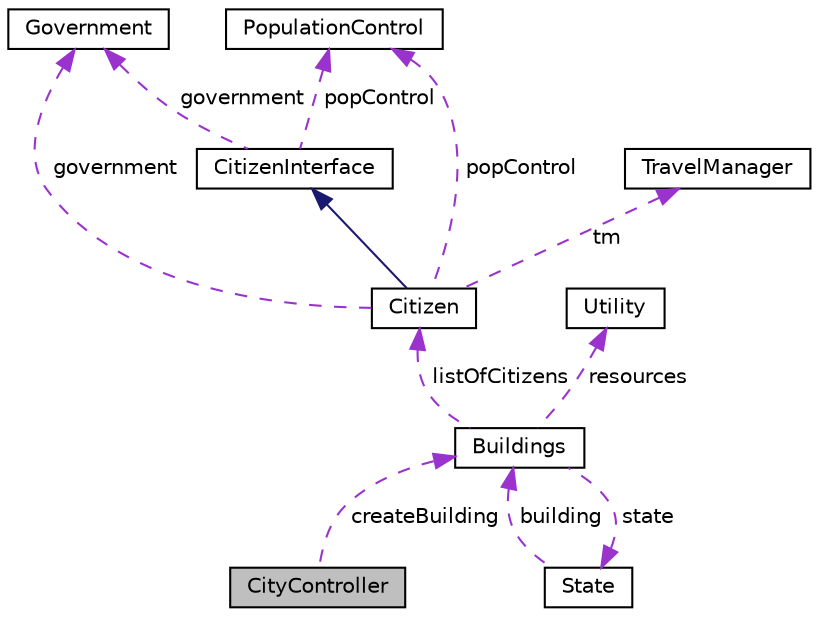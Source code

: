 digraph "CityController"
{
 // LATEX_PDF_SIZE
  edge [fontname="Helvetica",fontsize="10",labelfontname="Helvetica",labelfontsize="10"];
  node [fontname="Helvetica",fontsize="10",shape=record];
  Node1 [label="CityController",height=0.2,width=0.4,color="black", fillcolor="grey75", style="filled", fontcolor="black",tooltip=" "];
  Node2 -> Node1 [dir="back",color="darkorchid3",fontsize="10",style="dashed",label=" createBuilding" ,fontname="Helvetica"];
  Node2 [label="Buildings",height=0.2,width=0.4,color="black", fillcolor="white", style="filled",URL="$classBuildings.html",tooltip="Abstract base class representing a building with basic utilities and resource requirements."];
  Node3 -> Node2 [dir="back",color="darkorchid3",fontsize="10",style="dashed",label=" listOfCitizens" ,fontname="Helvetica"];
  Node3 [label="Citizen",height=0.2,width=0.4,color="black", fillcolor="white", style="filled",URL="$classCitizen.html",tooltip="Represents a citizen in the government system."];
  Node4 -> Node3 [dir="back",color="midnightblue",fontsize="10",style="solid",fontname="Helvetica"];
  Node4 [label="CitizenInterface",height=0.2,width=0.4,color="black", fillcolor="white", style="filled",URL="$classCitizenInterface.html",tooltip="An abstract base class that defines the interface for Citizen components."];
  Node5 -> Node4 [dir="back",color="darkorchid3",fontsize="10",style="dashed",label=" government" ,fontname="Helvetica"];
  Node5 [label="Government",height=0.2,width=0.4,color="black", fillcolor="white", style="filled",URL="$classGovernment.html",tooltip="Base class for government sectors implementing Observer pattern for citizen notifications."];
  Node6 -> Node4 [dir="back",color="darkorchid3",fontsize="10",style="dashed",label=" popControl" ,fontname="Helvetica"];
  Node6 [label="PopulationControl",height=0.2,width=0.4,color="black", fillcolor="white", style="filled",URL="$classPopulationControl.html",tooltip="Class for managing population dynamics in a city."];
  Node5 -> Node3 [dir="back",color="darkorchid3",fontsize="10",style="dashed",label=" government" ,fontname="Helvetica"];
  Node7 -> Node3 [dir="back",color="darkorchid3",fontsize="10",style="dashed",label=" tm" ,fontname="Helvetica"];
  Node7 [label="TravelManager",height=0.2,width=0.4,color="black", fillcolor="white", style="filled",URL="$classTravelManager.html",tooltip=" "];
  Node6 -> Node3 [dir="back",color="darkorchid3",fontsize="10",style="dashed",label=" popControl" ,fontname="Helvetica"];
  Node8 -> Node2 [dir="back",color="darkorchid3",fontsize="10",style="dashed",label=" resources" ,fontname="Helvetica"];
  Node8 [label="Utility",height=0.2,width=0.4,color="black", fillcolor="white", style="filled",URL="$classUtility.html",tooltip=" "];
  Node9 -> Node2 [dir="back",color="darkorchid3",fontsize="10",style="dashed",label=" state" ,fontname="Helvetica"];
  Node9 [label="State",height=0.2,width=0.4,color="black", fillcolor="white", style="filled",URL="$classState.html",tooltip="Abstract class representing the state of a building."];
  Node2 -> Node9 [dir="back",color="darkorchid3",fontsize="10",style="dashed",label=" building" ,fontname="Helvetica"];
}
